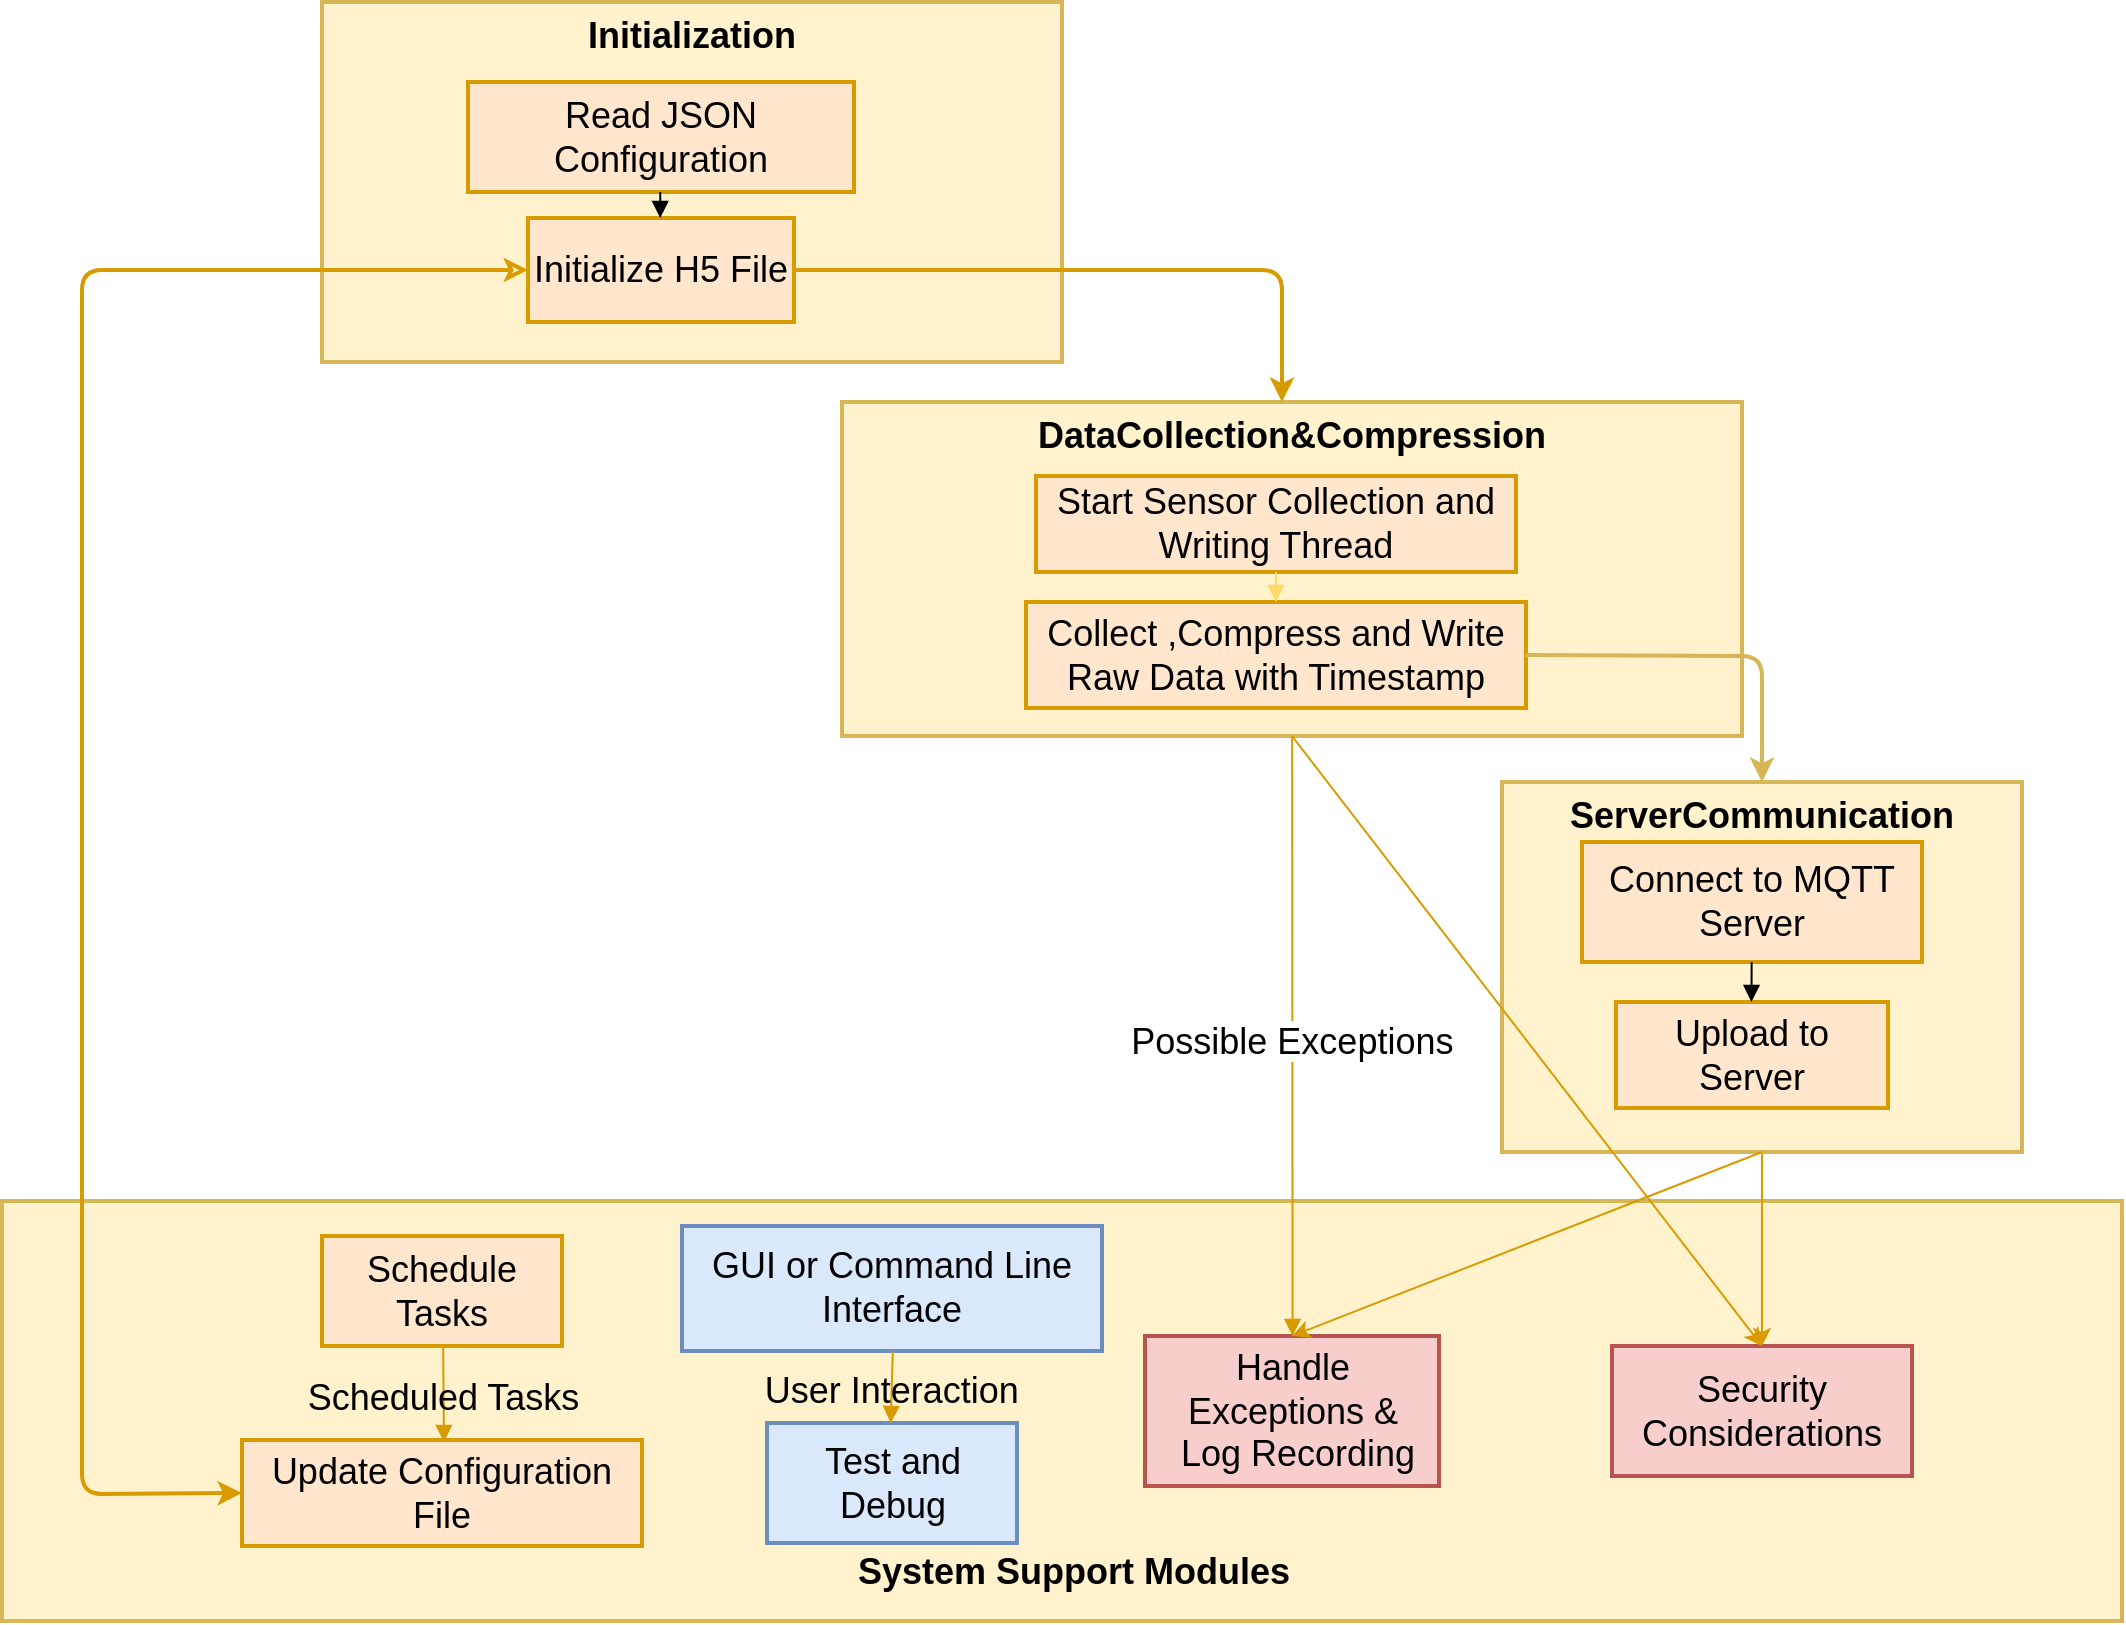 <mxfile version="22.1.5" type="github">
  <diagram name="第 1 页" id="0iZQUB3KEdjaGyVEio1X">
    <mxGraphModel dx="2066" dy="1159" grid="1" gridSize="10" guides="1" tooltips="1" connect="1" arrows="1" fold="1" page="1" pageScale="1" pageWidth="827" pageHeight="1169" background="#ffffff" math="0" shadow="0">
      <root>
        <mxCell id="0" />
        <mxCell id="1" parent="0" />
        <mxCell id="T6mXg9tadkSn17AwE84S-1" value="" style="whiteSpace=wrap;strokeWidth=2;verticalAlign=top;fontSize=18;fillColor=#fff2cc;strokeColor=#d6b656;rounded=0;" parent="1" vertex="1">
          <mxGeometry x="290" y="619.5" width="1060" height="210" as="geometry" />
        </mxCell>
        <mxCell id="T6mXg9tadkSn17AwE84S-2" value="Handle Exceptions &amp;&#xa; Log Recording" style="whiteSpace=wrap;strokeWidth=2;fontSize=18;rounded=0;fillColor=#F8CECC;strokeColor=#b85450;" parent="1" vertex="1">
          <mxGeometry x="861.5" y="687" width="147" height="75" as="geometry" />
        </mxCell>
        <mxCell id="T6mXg9tadkSn17AwE84S-5" value="Schedule Tasks" style="whiteSpace=wrap;strokeWidth=2;fontSize=18;rounded=0;fillColor=#ffe6cc;strokeColor=#d79b00;" parent="1" vertex="1">
          <mxGeometry x="450" y="637" width="120" height="55" as="geometry" />
        </mxCell>
        <mxCell id="T6mXg9tadkSn17AwE84S-6" value="Update Configuration File" style="whiteSpace=wrap;strokeWidth=2;fontSize=18;rounded=0;fillColor=#ffe6cc;strokeColor=#d79b00;" parent="1" vertex="1">
          <mxGeometry x="410" y="739" width="200" height="53" as="geometry" />
        </mxCell>
        <mxCell id="T6mXg9tadkSn17AwE84S-7" value="Security Considerations" style="whiteSpace=wrap;strokeWidth=2;fontSize=18;rounded=0;fillColor=#f8cecc;strokeColor=#b85450;" parent="1" vertex="1">
          <mxGeometry x="1095" y="692" width="150" height="65" as="geometry" />
        </mxCell>
        <mxCell id="T6mXg9tadkSn17AwE84S-9" value="GUI or Command Line Interface" style="whiteSpace=wrap;strokeWidth=2;fontSize=18;rounded=0;fillColor=#dae8fc;strokeColor=#6c8ebf;" parent="1" vertex="1">
          <mxGeometry x="630" y="632" width="210" height="62.5" as="geometry" />
        </mxCell>
        <mxCell id="T6mXg9tadkSn17AwE84S-10" value="Test and Debug" style="whiteSpace=wrap;strokeWidth=2;fontSize=18;rounded=0;fillColor=#dae8fc;strokeColor=#6c8ebf;" parent="1" vertex="1">
          <mxGeometry x="672.5" y="730.5" width="125" height="60" as="geometry" />
        </mxCell>
        <mxCell id="ajhNxlpf6q1ubJDaS2SR-4" value="" style="edgeStyle=orthogonalEdgeStyle;rounded=0;orthogonalLoop=1;jettySize=auto;html=1;fillColor=#ffe6cc;strokeColor=#d79b00;" edge="1" parent="1" source="T6mXg9tadkSn17AwE84S-11" target="T6mXg9tadkSn17AwE84S-7">
          <mxGeometry relative="1" as="geometry" />
        </mxCell>
        <mxCell id="T6mXg9tadkSn17AwE84S-11" value="ServerCommunication" style="whiteSpace=wrap;strokeWidth=2;verticalAlign=top;fontSize=18;fillColor=#fff2cc;strokeColor=#d6b656;rounded=0;fontStyle=1" parent="1" vertex="1">
          <mxGeometry x="1040" y="410" width="260" height="185" as="geometry" />
        </mxCell>
        <mxCell id="T6mXg9tadkSn17AwE84S-12" value="Connect to MQTT Server" style="whiteSpace=wrap;strokeWidth=2;fontSize=18;rounded=0;fillColor=#ffe6cc;strokeColor=#d79b00;" parent="1" vertex="1">
          <mxGeometry x="1080" y="440" width="170" height="60" as="geometry" />
        </mxCell>
        <mxCell id="T6mXg9tadkSn17AwE84S-13" value="Upload to Server" style="whiteSpace=wrap;strokeWidth=2;fontSize=18;rounded=0;fillColor=#ffe6cc;strokeColor=#d79b00;" parent="1" vertex="1">
          <mxGeometry x="1097" y="520" width="136" height="53" as="geometry" />
        </mxCell>
        <mxCell id="T6mXg9tadkSn17AwE84S-14" value="DataCollection&amp;Compression" style="whiteSpace=wrap;strokeWidth=2;verticalAlign=top;fontSize=18;fontStyle=1;labelBackgroundColor=none;fillColor=#fff2cc;strokeColor=#d6b656;rounded=0;" parent="1" vertex="1">
          <mxGeometry x="710" y="220" width="450" height="167" as="geometry" />
        </mxCell>
        <mxCell id="T6mXg9tadkSn17AwE84S-15" value="Start Sensor Collection and Writing Thread" style="whiteSpace=wrap;strokeWidth=2;fontSize=18;rounded=0;fillColor=#ffe6cc;strokeColor=#d79b00;" parent="1" vertex="1">
          <mxGeometry x="807" y="257" width="240" height="48" as="geometry" />
        </mxCell>
        <mxCell id="T6mXg9tadkSn17AwE84S-16" value="Collect ,Compress and Write Raw Data with Timestamp" style="whiteSpace=wrap;strokeWidth=2;fontSize=18;rounded=0;fillColor=#ffe6cc;strokeColor=#d79b00;" parent="1" vertex="1">
          <mxGeometry x="802" y="320" width="250" height="53" as="geometry" />
        </mxCell>
        <mxCell id="T6mXg9tadkSn17AwE84S-17" value="Initialization" style="whiteSpace=wrap;strokeWidth=2;verticalAlign=top;fontSize=18;fontStyle=1;fillColor=#fff2cc;strokeColor=#d6b656;rounded=0;" parent="1" vertex="1">
          <mxGeometry x="450" y="20" width="370" height="180" as="geometry" />
        </mxCell>
        <mxCell id="T6mXg9tadkSn17AwE84S-18" value="Read JSON Configuration" style="whiteSpace=wrap;strokeWidth=2;fontSize=18;rounded=0;fillColor=#ffe6cc;strokeColor=#d79b00;" parent="1" vertex="1">
          <mxGeometry x="523" y="60" width="193" height="55" as="geometry" />
        </mxCell>
        <mxCell id="T6mXg9tadkSn17AwE84S-19" value="Initialize H5 File" style="whiteSpace=wrap;strokeWidth=2;fontSize=18;rounded=0;fillColor=#ffe6cc;strokeColor=#d79b00;" parent="1" vertex="1">
          <mxGeometry x="553" y="128" width="133" height="52" as="geometry" />
        </mxCell>
        <mxCell id="T6mXg9tadkSn17AwE84S-20" value="" style="curved=1;startArrow=none;endArrow=block;exitX=0.498;exitY=1.012;entryX=0.497;entryY=0.012;rounded=0;fontSize=18;" parent="1" source="T6mXg9tadkSn17AwE84S-18" target="T6mXg9tadkSn17AwE84S-19" edge="1">
          <mxGeometry relative="1" as="geometry">
            <Array as="points" />
          </mxGeometry>
        </mxCell>
        <mxCell id="T6mXg9tadkSn17AwE84S-22" value="" style="startArrow=none;endArrow=block;exitX=0.5;exitY=1;entryX=0.5;entryY=0;rounded=1;fontSize=18;strokeColor=#FFD966;entryDx=0;entryDy=0;exitDx=0;exitDy=0;" parent="1" source="T6mXg9tadkSn17AwE84S-15" target="T6mXg9tadkSn17AwE84S-16" edge="1">
          <mxGeometry relative="1" as="geometry">
            <Array as="points" />
            <mxPoint x="928.001" y="305" as="sourcePoint" />
            <mxPoint x="925.996" y="327" as="targetPoint" />
          </mxGeometry>
        </mxCell>
        <mxCell id="T6mXg9tadkSn17AwE84S-24" value="" style="curved=1;startArrow=none;endArrow=block;exitX=0.499;exitY=1.012;entryX=0.498;entryY=0.012;rounded=0;fontSize=18;" parent="1" source="T6mXg9tadkSn17AwE84S-12" target="T6mXg9tadkSn17AwE84S-13" edge="1">
          <mxGeometry relative="1" as="geometry">
            <Array as="points" />
          </mxGeometry>
        </mxCell>
        <mxCell id="T6mXg9tadkSn17AwE84S-25" value="Possible Exceptions" style="startArrow=none;endArrow=block;entryX=0.502;entryY=0.012;rounded=1;fontSize=18;strokeWidth=1;fillColor=#ffe6cc;strokeColor=#d79b00;" parent="1" source="T6mXg9tadkSn17AwE84S-14" target="T6mXg9tadkSn17AwE84S-2" edge="1">
          <mxGeometry x="0.007" relative="1" as="geometry">
            <Array as="points" />
            <mxPoint as="offset" />
            <mxPoint x="927" y="390" as="sourcePoint" />
          </mxGeometry>
        </mxCell>
        <mxCell id="T6mXg9tadkSn17AwE84S-28" value="Scheduled Tasks" style="curved=1;startArrow=none;endArrow=block;exitX=0.505;exitY=1.024;rounded=0;fontSize=18;labelBackgroundColor=none;fillColor=#ffe6cc;strokeColor=#d79b00;" parent="1" source="T6mXg9tadkSn17AwE84S-5" edge="1">
          <mxGeometry relative="1" as="geometry">
            <Array as="points" />
            <mxPoint x="511" y="740" as="targetPoint" />
            <mxPoint as="offset" />
          </mxGeometry>
        </mxCell>
        <mxCell id="T6mXg9tadkSn17AwE84S-32" value="User Interaction" style="curved=1;startArrow=none;endArrow=block;exitX=0.502;exitY=1.024;entryX=0.495;entryY=0.006;rounded=0;fontSize=18;labelBackgroundColor=none;fillColor=#ffe6cc;strokeColor=#d79b00;" parent="1" source="T6mXg9tadkSn17AwE84S-9" target="T6mXg9tadkSn17AwE84S-10" edge="1">
          <mxGeometry relative="1" as="geometry">
            <Array as="points" />
          </mxGeometry>
        </mxCell>
        <mxCell id="T6mXg9tadkSn17AwE84S-35" value="" style="endArrow=classic;html=1;rounded=1;exitX=0;exitY=0.5;exitDx=0;exitDy=0;entryX=0;entryY=0.5;entryDx=0;entryDy=0;fontSize=18;fillColor=#ffe6cc;strokeColor=#d79b00;strokeWidth=2;startArrow=classic;startFill=0;" parent="1" source="T6mXg9tadkSn17AwE84S-19" target="T6mXg9tadkSn17AwE84S-6" edge="1">
          <mxGeometry width="50" height="50" relative="1" as="geometry">
            <mxPoint x="170" y="370" as="sourcePoint" />
            <mxPoint x="220" y="320" as="targetPoint" />
            <Array as="points">
              <mxPoint x="330" y="154" />
              <mxPoint x="330" y="766" />
            </Array>
          </mxGeometry>
        </mxCell>
        <mxCell id="T6mXg9tadkSn17AwE84S-36" value="" style="endArrow=classic;html=1;rounded=1;exitX=1;exitY=0.5;exitDx=0;exitDy=0;fontSize=18;fontStyle=1;fillColor=#ffe6cc;strokeColor=#d79b00;strokeWidth=2;" parent="1" source="T6mXg9tadkSn17AwE84S-19" edge="1">
          <mxGeometry width="50" height="50" relative="1" as="geometry">
            <mxPoint x="810" y="230" as="sourcePoint" />
            <mxPoint x="930" y="220" as="targetPoint" />
            <Array as="points">
              <mxPoint x="930" y="154" />
              <mxPoint x="930" y="180" />
            </Array>
          </mxGeometry>
        </mxCell>
        <mxCell id="T6mXg9tadkSn17AwE84S-38" value="" style="endArrow=classic;html=1;rounded=1;exitX=1;exitY=0.5;exitDx=0;exitDy=0;entryX=0.5;entryY=0;entryDx=0;entryDy=0;fillColor=#fff2cc;strokeColor=#d6b656;strokeWidth=2;" parent="1" source="T6mXg9tadkSn17AwE84S-16" target="T6mXg9tadkSn17AwE84S-11" edge="1">
          <mxGeometry width="50" height="50" relative="1" as="geometry">
            <mxPoint x="836" y="567" as="sourcePoint" />
            <mxPoint x="1228" y="390" as="targetPoint" />
            <Array as="points">
              <mxPoint x="1170" y="347" />
            </Array>
          </mxGeometry>
        </mxCell>
        <mxCell id="cYuX9asbxwq77_O9rkuZ-7" style="edgeStyle=orthogonalEdgeStyle;rounded=0;orthogonalLoop=1;jettySize=auto;html=1;exitX=0.5;exitY=1;exitDx=0;exitDy=0;" parent="1" source="T6mXg9tadkSn17AwE84S-2" target="T6mXg9tadkSn17AwE84S-2" edge="1">
          <mxGeometry relative="1" as="geometry" />
        </mxCell>
        <mxCell id="cYuX9asbxwq77_O9rkuZ-13" value="System Support Modules" style="text;whiteSpace=wrap;html=1;labelBackgroundColor=none;fontSize=18;fontStyle=1;align=center;verticalAlign=middle;" parent="1" vertex="1">
          <mxGeometry x="686" y="780" width="280" height="50" as="geometry" />
        </mxCell>
        <mxCell id="ajhNxlpf6q1ubJDaS2SR-1" value="" style="endArrow=classic;html=1;rounded=1;exitX=0.5;exitY=1;exitDx=0;exitDy=0;entryX=0.5;entryY=0;entryDx=0;entryDy=0;fillColor=#ffe6cc;strokeColor=#d79b00;" edge="1" parent="1" source="T6mXg9tadkSn17AwE84S-14" target="T6mXg9tadkSn17AwE84S-7">
          <mxGeometry width="50" height="50" relative="1" as="geometry">
            <mxPoint x="800" y="380" as="sourcePoint" />
            <mxPoint x="850" y="330" as="targetPoint" />
          </mxGeometry>
        </mxCell>
        <mxCell id="ajhNxlpf6q1ubJDaS2SR-3" value="" style="endArrow=classic;html=1;rounded=0;exitX=0.5;exitY=1;exitDx=0;exitDy=0;entryX=0.5;entryY=0;entryDx=0;entryDy=0;fillColor=#ffe6cc;strokeColor=#d79b00;" edge="1" parent="1" source="T6mXg9tadkSn17AwE84S-11" target="T6mXg9tadkSn17AwE84S-2">
          <mxGeometry width="50" height="50" relative="1" as="geometry">
            <mxPoint x="800" y="380" as="sourcePoint" />
            <mxPoint x="940" y="680" as="targetPoint" />
          </mxGeometry>
        </mxCell>
      </root>
    </mxGraphModel>
  </diagram>
</mxfile>
